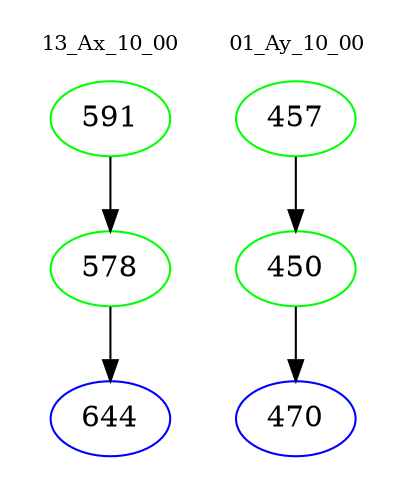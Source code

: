 digraph{
subgraph cluster_0 {
color = white
label = "13_Ax_10_00";
fontsize=10;
T0_591 [label="591", color="green"]
T0_591 -> T0_578 [color="black"]
T0_578 [label="578", color="green"]
T0_578 -> T0_644 [color="black"]
T0_644 [label="644", color="blue"]
}
subgraph cluster_1 {
color = white
label = "01_Ay_10_00";
fontsize=10;
T1_457 [label="457", color="green"]
T1_457 -> T1_450 [color="black"]
T1_450 [label="450", color="green"]
T1_450 -> T1_470 [color="black"]
T1_470 [label="470", color="blue"]
}
}
